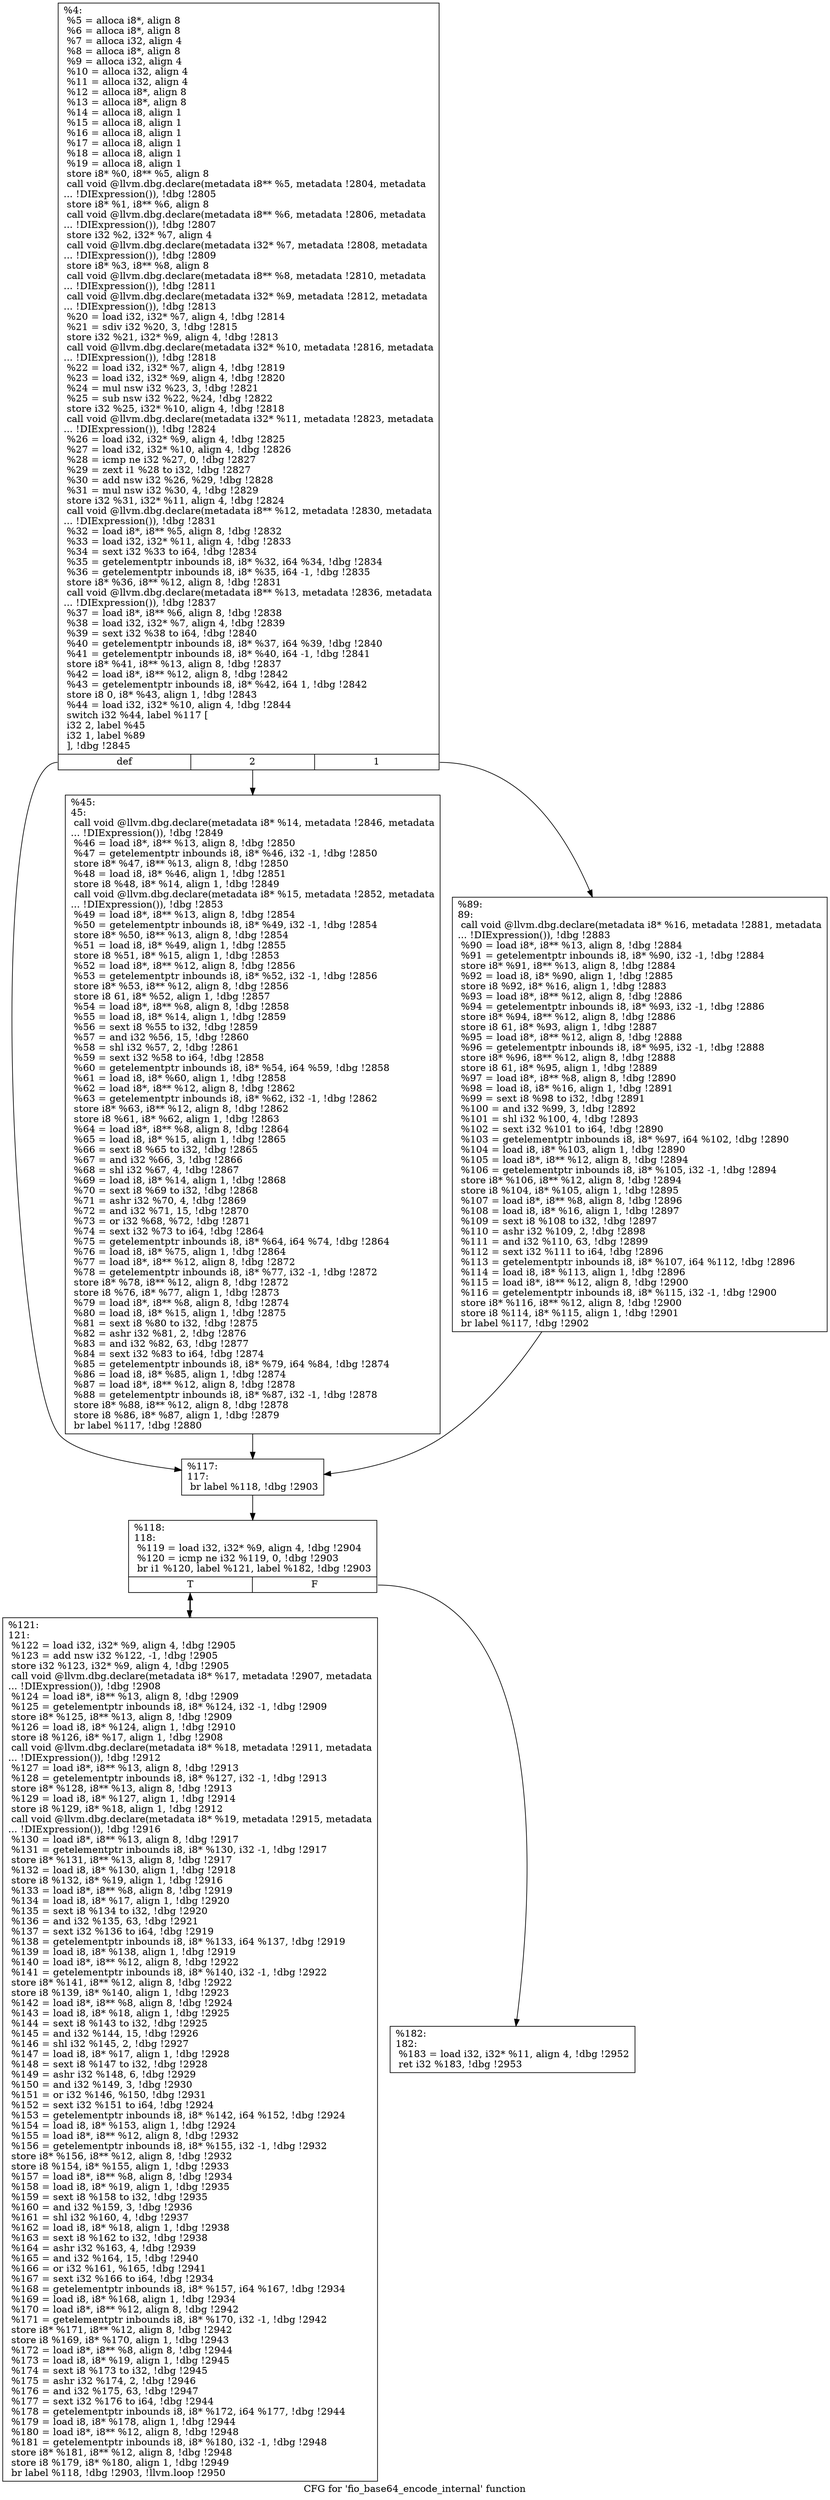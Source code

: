 digraph "CFG for 'fio_base64_encode_internal' function" {
	label="CFG for 'fio_base64_encode_internal' function";

	Node0x556851a22800 [shape=record,label="{%4:\l  %5 = alloca i8*, align 8\l  %6 = alloca i8*, align 8\l  %7 = alloca i32, align 4\l  %8 = alloca i8*, align 8\l  %9 = alloca i32, align 4\l  %10 = alloca i32, align 4\l  %11 = alloca i32, align 4\l  %12 = alloca i8*, align 8\l  %13 = alloca i8*, align 8\l  %14 = alloca i8, align 1\l  %15 = alloca i8, align 1\l  %16 = alloca i8, align 1\l  %17 = alloca i8, align 1\l  %18 = alloca i8, align 1\l  %19 = alloca i8, align 1\l  store i8* %0, i8** %5, align 8\l  call void @llvm.dbg.declare(metadata i8** %5, metadata !2804, metadata\l... !DIExpression()), !dbg !2805\l  store i8* %1, i8** %6, align 8\l  call void @llvm.dbg.declare(metadata i8** %6, metadata !2806, metadata\l... !DIExpression()), !dbg !2807\l  store i32 %2, i32* %7, align 4\l  call void @llvm.dbg.declare(metadata i32* %7, metadata !2808, metadata\l... !DIExpression()), !dbg !2809\l  store i8* %3, i8** %8, align 8\l  call void @llvm.dbg.declare(metadata i8** %8, metadata !2810, metadata\l... !DIExpression()), !dbg !2811\l  call void @llvm.dbg.declare(metadata i32* %9, metadata !2812, metadata\l... !DIExpression()), !dbg !2813\l  %20 = load i32, i32* %7, align 4, !dbg !2814\l  %21 = sdiv i32 %20, 3, !dbg !2815\l  store i32 %21, i32* %9, align 4, !dbg !2813\l  call void @llvm.dbg.declare(metadata i32* %10, metadata !2816, metadata\l... !DIExpression()), !dbg !2818\l  %22 = load i32, i32* %7, align 4, !dbg !2819\l  %23 = load i32, i32* %9, align 4, !dbg !2820\l  %24 = mul nsw i32 %23, 3, !dbg !2821\l  %25 = sub nsw i32 %22, %24, !dbg !2822\l  store i32 %25, i32* %10, align 4, !dbg !2818\l  call void @llvm.dbg.declare(metadata i32* %11, metadata !2823, metadata\l... !DIExpression()), !dbg !2824\l  %26 = load i32, i32* %9, align 4, !dbg !2825\l  %27 = load i32, i32* %10, align 4, !dbg !2826\l  %28 = icmp ne i32 %27, 0, !dbg !2827\l  %29 = zext i1 %28 to i32, !dbg !2827\l  %30 = add nsw i32 %26, %29, !dbg !2828\l  %31 = mul nsw i32 %30, 4, !dbg !2829\l  store i32 %31, i32* %11, align 4, !dbg !2824\l  call void @llvm.dbg.declare(metadata i8** %12, metadata !2830, metadata\l... !DIExpression()), !dbg !2831\l  %32 = load i8*, i8** %5, align 8, !dbg !2832\l  %33 = load i32, i32* %11, align 4, !dbg !2833\l  %34 = sext i32 %33 to i64, !dbg !2834\l  %35 = getelementptr inbounds i8, i8* %32, i64 %34, !dbg !2834\l  %36 = getelementptr inbounds i8, i8* %35, i64 -1, !dbg !2835\l  store i8* %36, i8** %12, align 8, !dbg !2831\l  call void @llvm.dbg.declare(metadata i8** %13, metadata !2836, metadata\l... !DIExpression()), !dbg !2837\l  %37 = load i8*, i8** %6, align 8, !dbg !2838\l  %38 = load i32, i32* %7, align 4, !dbg !2839\l  %39 = sext i32 %38 to i64, !dbg !2840\l  %40 = getelementptr inbounds i8, i8* %37, i64 %39, !dbg !2840\l  %41 = getelementptr inbounds i8, i8* %40, i64 -1, !dbg !2841\l  store i8* %41, i8** %13, align 8, !dbg !2837\l  %42 = load i8*, i8** %12, align 8, !dbg !2842\l  %43 = getelementptr inbounds i8, i8* %42, i64 1, !dbg !2842\l  store i8 0, i8* %43, align 1, !dbg !2843\l  %44 = load i32, i32* %10, align 4, !dbg !2844\l  switch i32 %44, label %117 [\l    i32 2, label %45\l    i32 1, label %89\l  ], !dbg !2845\l|{<s0>def|<s1>2|<s2>1}}"];
	Node0x556851a22800:s0 -> Node0x556851a23720;
	Node0x556851a22800:s1 -> Node0x556851a23680;
	Node0x556851a22800:s2 -> Node0x556851a236d0;
	Node0x556851a23680 [shape=record,label="{%45:\l45:                                               \l  call void @llvm.dbg.declare(metadata i8* %14, metadata !2846, metadata\l... !DIExpression()), !dbg !2849\l  %46 = load i8*, i8** %13, align 8, !dbg !2850\l  %47 = getelementptr inbounds i8, i8* %46, i32 -1, !dbg !2850\l  store i8* %47, i8** %13, align 8, !dbg !2850\l  %48 = load i8, i8* %46, align 1, !dbg !2851\l  store i8 %48, i8* %14, align 1, !dbg !2849\l  call void @llvm.dbg.declare(metadata i8* %15, metadata !2852, metadata\l... !DIExpression()), !dbg !2853\l  %49 = load i8*, i8** %13, align 8, !dbg !2854\l  %50 = getelementptr inbounds i8, i8* %49, i32 -1, !dbg !2854\l  store i8* %50, i8** %13, align 8, !dbg !2854\l  %51 = load i8, i8* %49, align 1, !dbg !2855\l  store i8 %51, i8* %15, align 1, !dbg !2853\l  %52 = load i8*, i8** %12, align 8, !dbg !2856\l  %53 = getelementptr inbounds i8, i8* %52, i32 -1, !dbg !2856\l  store i8* %53, i8** %12, align 8, !dbg !2856\l  store i8 61, i8* %52, align 1, !dbg !2857\l  %54 = load i8*, i8** %8, align 8, !dbg !2858\l  %55 = load i8, i8* %14, align 1, !dbg !2859\l  %56 = sext i8 %55 to i32, !dbg !2859\l  %57 = and i32 %56, 15, !dbg !2860\l  %58 = shl i32 %57, 2, !dbg !2861\l  %59 = sext i32 %58 to i64, !dbg !2858\l  %60 = getelementptr inbounds i8, i8* %54, i64 %59, !dbg !2858\l  %61 = load i8, i8* %60, align 1, !dbg !2858\l  %62 = load i8*, i8** %12, align 8, !dbg !2862\l  %63 = getelementptr inbounds i8, i8* %62, i32 -1, !dbg !2862\l  store i8* %63, i8** %12, align 8, !dbg !2862\l  store i8 %61, i8* %62, align 1, !dbg !2863\l  %64 = load i8*, i8** %8, align 8, !dbg !2864\l  %65 = load i8, i8* %15, align 1, !dbg !2865\l  %66 = sext i8 %65 to i32, !dbg !2865\l  %67 = and i32 %66, 3, !dbg !2866\l  %68 = shl i32 %67, 4, !dbg !2867\l  %69 = load i8, i8* %14, align 1, !dbg !2868\l  %70 = sext i8 %69 to i32, !dbg !2868\l  %71 = ashr i32 %70, 4, !dbg !2869\l  %72 = and i32 %71, 15, !dbg !2870\l  %73 = or i32 %68, %72, !dbg !2871\l  %74 = sext i32 %73 to i64, !dbg !2864\l  %75 = getelementptr inbounds i8, i8* %64, i64 %74, !dbg !2864\l  %76 = load i8, i8* %75, align 1, !dbg !2864\l  %77 = load i8*, i8** %12, align 8, !dbg !2872\l  %78 = getelementptr inbounds i8, i8* %77, i32 -1, !dbg !2872\l  store i8* %78, i8** %12, align 8, !dbg !2872\l  store i8 %76, i8* %77, align 1, !dbg !2873\l  %79 = load i8*, i8** %8, align 8, !dbg !2874\l  %80 = load i8, i8* %15, align 1, !dbg !2875\l  %81 = sext i8 %80 to i32, !dbg !2875\l  %82 = ashr i32 %81, 2, !dbg !2876\l  %83 = and i32 %82, 63, !dbg !2877\l  %84 = sext i32 %83 to i64, !dbg !2874\l  %85 = getelementptr inbounds i8, i8* %79, i64 %84, !dbg !2874\l  %86 = load i8, i8* %85, align 1, !dbg !2874\l  %87 = load i8*, i8** %12, align 8, !dbg !2878\l  %88 = getelementptr inbounds i8, i8* %87, i32 -1, !dbg !2878\l  store i8* %88, i8** %12, align 8, !dbg !2878\l  store i8 %86, i8* %87, align 1, !dbg !2879\l  br label %117, !dbg !2880\l}"];
	Node0x556851a23680 -> Node0x556851a23720;
	Node0x556851a236d0 [shape=record,label="{%89:\l89:                                               \l  call void @llvm.dbg.declare(metadata i8* %16, metadata !2881, metadata\l... !DIExpression()), !dbg !2883\l  %90 = load i8*, i8** %13, align 8, !dbg !2884\l  %91 = getelementptr inbounds i8, i8* %90, i32 -1, !dbg !2884\l  store i8* %91, i8** %13, align 8, !dbg !2884\l  %92 = load i8, i8* %90, align 1, !dbg !2885\l  store i8 %92, i8* %16, align 1, !dbg !2883\l  %93 = load i8*, i8** %12, align 8, !dbg !2886\l  %94 = getelementptr inbounds i8, i8* %93, i32 -1, !dbg !2886\l  store i8* %94, i8** %12, align 8, !dbg !2886\l  store i8 61, i8* %93, align 1, !dbg !2887\l  %95 = load i8*, i8** %12, align 8, !dbg !2888\l  %96 = getelementptr inbounds i8, i8* %95, i32 -1, !dbg !2888\l  store i8* %96, i8** %12, align 8, !dbg !2888\l  store i8 61, i8* %95, align 1, !dbg !2889\l  %97 = load i8*, i8** %8, align 8, !dbg !2890\l  %98 = load i8, i8* %16, align 1, !dbg !2891\l  %99 = sext i8 %98 to i32, !dbg !2891\l  %100 = and i32 %99, 3, !dbg !2892\l  %101 = shl i32 %100, 4, !dbg !2893\l  %102 = sext i32 %101 to i64, !dbg !2890\l  %103 = getelementptr inbounds i8, i8* %97, i64 %102, !dbg !2890\l  %104 = load i8, i8* %103, align 1, !dbg !2890\l  %105 = load i8*, i8** %12, align 8, !dbg !2894\l  %106 = getelementptr inbounds i8, i8* %105, i32 -1, !dbg !2894\l  store i8* %106, i8** %12, align 8, !dbg !2894\l  store i8 %104, i8* %105, align 1, !dbg !2895\l  %107 = load i8*, i8** %8, align 8, !dbg !2896\l  %108 = load i8, i8* %16, align 1, !dbg !2897\l  %109 = sext i8 %108 to i32, !dbg !2897\l  %110 = ashr i32 %109, 2, !dbg !2898\l  %111 = and i32 %110, 63, !dbg !2899\l  %112 = sext i32 %111 to i64, !dbg !2896\l  %113 = getelementptr inbounds i8, i8* %107, i64 %112, !dbg !2896\l  %114 = load i8, i8* %113, align 1, !dbg !2896\l  %115 = load i8*, i8** %12, align 8, !dbg !2900\l  %116 = getelementptr inbounds i8, i8* %115, i32 -1, !dbg !2900\l  store i8* %116, i8** %12, align 8, !dbg !2900\l  store i8 %114, i8* %115, align 1, !dbg !2901\l  br label %117, !dbg !2902\l}"];
	Node0x556851a236d0 -> Node0x556851a23720;
	Node0x556851a23720 [shape=record,label="{%117:\l117:                                              \l  br label %118, !dbg !2903\l}"];
	Node0x556851a23720 -> Node0x556851a23770;
	Node0x556851a23770 [shape=record,label="{%118:\l118:                                              \l  %119 = load i32, i32* %9, align 4, !dbg !2904\l  %120 = icmp ne i32 %119, 0, !dbg !2903\l  br i1 %120, label %121, label %182, !dbg !2903\l|{<s0>T|<s1>F}}"];
	Node0x556851a23770:s0 -> Node0x556851a237c0;
	Node0x556851a23770:s1 -> Node0x556851a23810;
	Node0x556851a237c0 [shape=record,label="{%121:\l121:                                              \l  %122 = load i32, i32* %9, align 4, !dbg !2905\l  %123 = add nsw i32 %122, -1, !dbg !2905\l  store i32 %123, i32* %9, align 4, !dbg !2905\l  call void @llvm.dbg.declare(metadata i8* %17, metadata !2907, metadata\l... !DIExpression()), !dbg !2908\l  %124 = load i8*, i8** %13, align 8, !dbg !2909\l  %125 = getelementptr inbounds i8, i8* %124, i32 -1, !dbg !2909\l  store i8* %125, i8** %13, align 8, !dbg !2909\l  %126 = load i8, i8* %124, align 1, !dbg !2910\l  store i8 %126, i8* %17, align 1, !dbg !2908\l  call void @llvm.dbg.declare(metadata i8* %18, metadata !2911, metadata\l... !DIExpression()), !dbg !2912\l  %127 = load i8*, i8** %13, align 8, !dbg !2913\l  %128 = getelementptr inbounds i8, i8* %127, i32 -1, !dbg !2913\l  store i8* %128, i8** %13, align 8, !dbg !2913\l  %129 = load i8, i8* %127, align 1, !dbg !2914\l  store i8 %129, i8* %18, align 1, !dbg !2912\l  call void @llvm.dbg.declare(metadata i8* %19, metadata !2915, metadata\l... !DIExpression()), !dbg !2916\l  %130 = load i8*, i8** %13, align 8, !dbg !2917\l  %131 = getelementptr inbounds i8, i8* %130, i32 -1, !dbg !2917\l  store i8* %131, i8** %13, align 8, !dbg !2917\l  %132 = load i8, i8* %130, align 1, !dbg !2918\l  store i8 %132, i8* %19, align 1, !dbg !2916\l  %133 = load i8*, i8** %8, align 8, !dbg !2919\l  %134 = load i8, i8* %17, align 1, !dbg !2920\l  %135 = sext i8 %134 to i32, !dbg !2920\l  %136 = and i32 %135, 63, !dbg !2921\l  %137 = sext i32 %136 to i64, !dbg !2919\l  %138 = getelementptr inbounds i8, i8* %133, i64 %137, !dbg !2919\l  %139 = load i8, i8* %138, align 1, !dbg !2919\l  %140 = load i8*, i8** %12, align 8, !dbg !2922\l  %141 = getelementptr inbounds i8, i8* %140, i32 -1, !dbg !2922\l  store i8* %141, i8** %12, align 8, !dbg !2922\l  store i8 %139, i8* %140, align 1, !dbg !2923\l  %142 = load i8*, i8** %8, align 8, !dbg !2924\l  %143 = load i8, i8* %18, align 1, !dbg !2925\l  %144 = sext i8 %143 to i32, !dbg !2925\l  %145 = and i32 %144, 15, !dbg !2926\l  %146 = shl i32 %145, 2, !dbg !2927\l  %147 = load i8, i8* %17, align 1, !dbg !2928\l  %148 = sext i8 %147 to i32, !dbg !2928\l  %149 = ashr i32 %148, 6, !dbg !2929\l  %150 = and i32 %149, 3, !dbg !2930\l  %151 = or i32 %146, %150, !dbg !2931\l  %152 = sext i32 %151 to i64, !dbg !2924\l  %153 = getelementptr inbounds i8, i8* %142, i64 %152, !dbg !2924\l  %154 = load i8, i8* %153, align 1, !dbg !2924\l  %155 = load i8*, i8** %12, align 8, !dbg !2932\l  %156 = getelementptr inbounds i8, i8* %155, i32 -1, !dbg !2932\l  store i8* %156, i8** %12, align 8, !dbg !2932\l  store i8 %154, i8* %155, align 1, !dbg !2933\l  %157 = load i8*, i8** %8, align 8, !dbg !2934\l  %158 = load i8, i8* %19, align 1, !dbg !2935\l  %159 = sext i8 %158 to i32, !dbg !2935\l  %160 = and i32 %159, 3, !dbg !2936\l  %161 = shl i32 %160, 4, !dbg !2937\l  %162 = load i8, i8* %18, align 1, !dbg !2938\l  %163 = sext i8 %162 to i32, !dbg !2938\l  %164 = ashr i32 %163, 4, !dbg !2939\l  %165 = and i32 %164, 15, !dbg !2940\l  %166 = or i32 %161, %165, !dbg !2941\l  %167 = sext i32 %166 to i64, !dbg !2934\l  %168 = getelementptr inbounds i8, i8* %157, i64 %167, !dbg !2934\l  %169 = load i8, i8* %168, align 1, !dbg !2934\l  %170 = load i8*, i8** %12, align 8, !dbg !2942\l  %171 = getelementptr inbounds i8, i8* %170, i32 -1, !dbg !2942\l  store i8* %171, i8** %12, align 8, !dbg !2942\l  store i8 %169, i8* %170, align 1, !dbg !2943\l  %172 = load i8*, i8** %8, align 8, !dbg !2944\l  %173 = load i8, i8* %19, align 1, !dbg !2945\l  %174 = sext i8 %173 to i32, !dbg !2945\l  %175 = ashr i32 %174, 2, !dbg !2946\l  %176 = and i32 %175, 63, !dbg !2947\l  %177 = sext i32 %176 to i64, !dbg !2944\l  %178 = getelementptr inbounds i8, i8* %172, i64 %177, !dbg !2944\l  %179 = load i8, i8* %178, align 1, !dbg !2944\l  %180 = load i8*, i8** %12, align 8, !dbg !2948\l  %181 = getelementptr inbounds i8, i8* %180, i32 -1, !dbg !2948\l  store i8* %181, i8** %12, align 8, !dbg !2948\l  store i8 %179, i8* %180, align 1, !dbg !2949\l  br label %118, !dbg !2903, !llvm.loop !2950\l}"];
	Node0x556851a237c0 -> Node0x556851a23770;
	Node0x556851a23810 [shape=record,label="{%182:\l182:                                              \l  %183 = load i32, i32* %11, align 4, !dbg !2952\l  ret i32 %183, !dbg !2953\l}"];
}
